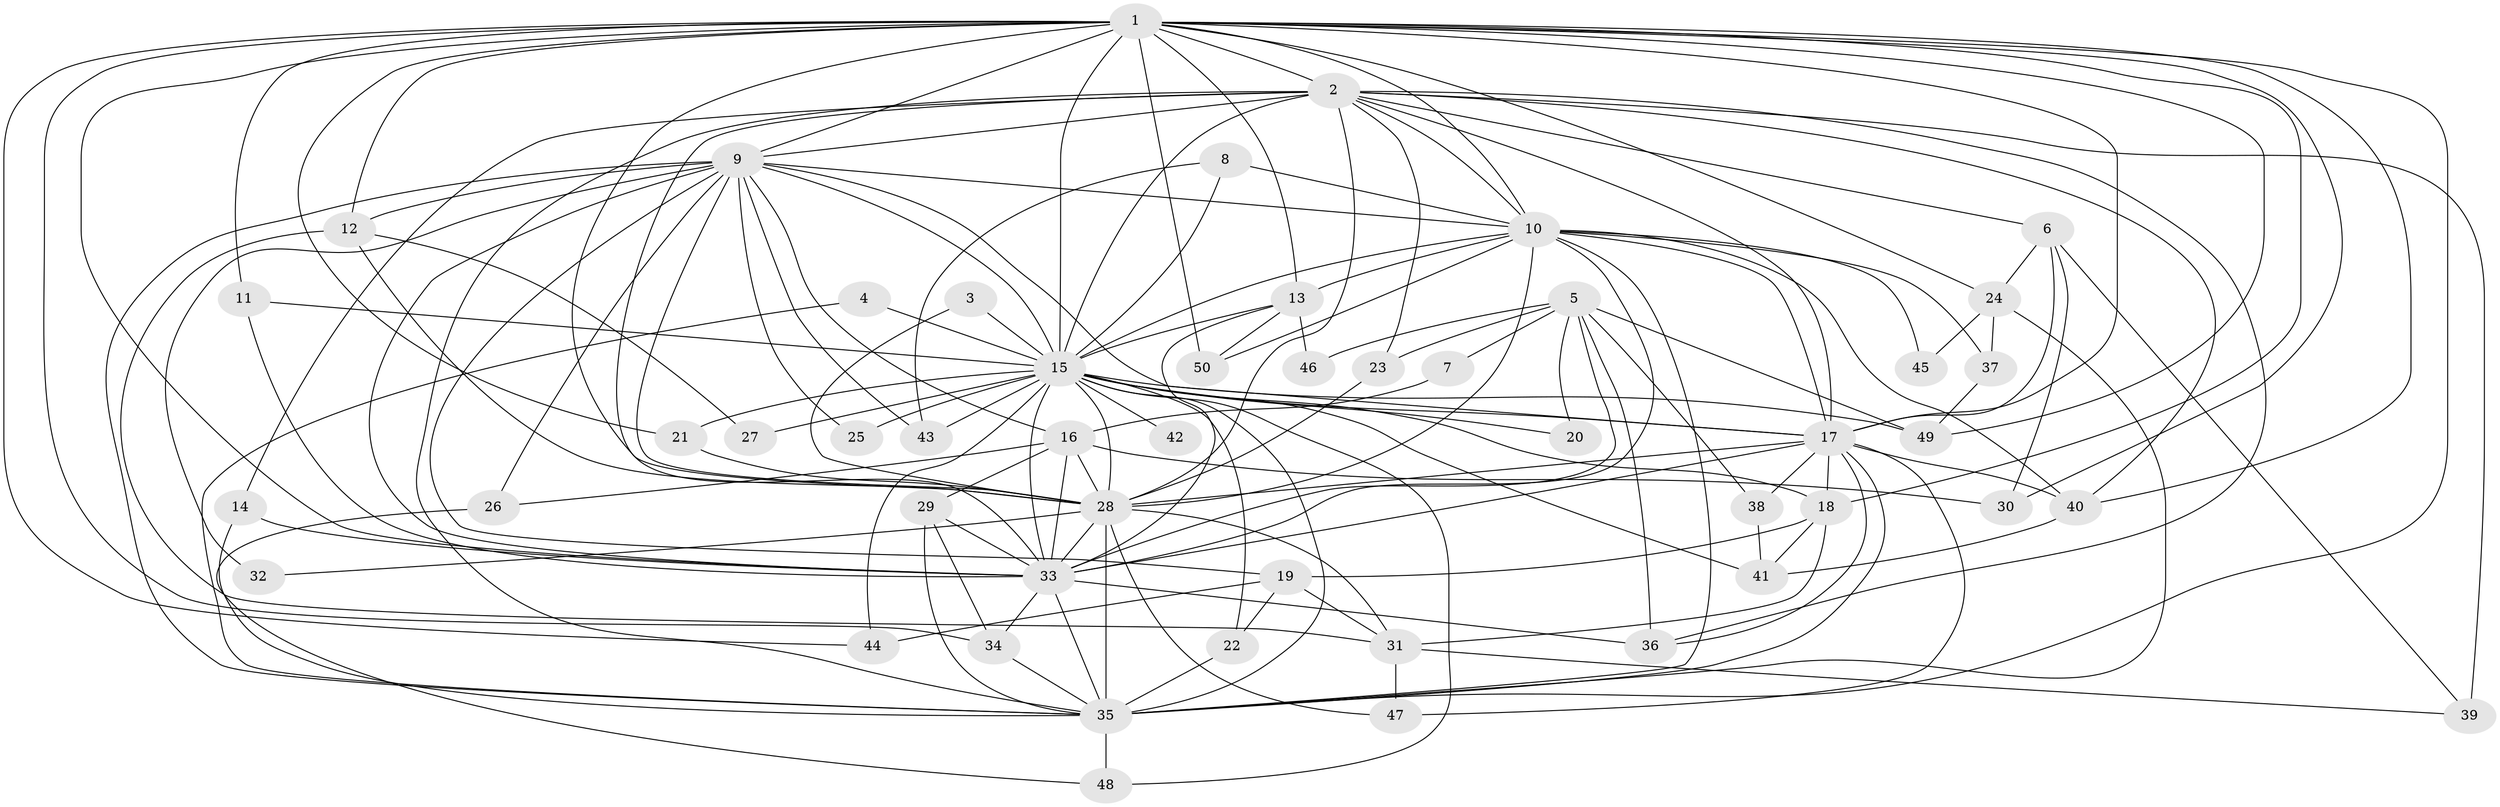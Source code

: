 // original degree distribution, {19: 0.030303030303030304, 30: 0.010101010101010102, 18: 0.020202020202020204, 21: 0.010101010101010102, 17: 0.010101010101010102, 20: 0.010101010101010102, 16: 0.010101010101010102, 5: 0.06060606060606061, 3: 0.1919191919191919, 2: 0.5353535353535354, 4: 0.0707070707070707, 9: 0.010101010101010102, 7: 0.010101010101010102, 6: 0.020202020202020204}
// Generated by graph-tools (version 1.1) at 2025/01/03/09/25 03:01:29]
// undirected, 50 vertices, 147 edges
graph export_dot {
graph [start="1"]
  node [color=gray90,style=filled];
  1;
  2;
  3;
  4;
  5;
  6;
  7;
  8;
  9;
  10;
  11;
  12;
  13;
  14;
  15;
  16;
  17;
  18;
  19;
  20;
  21;
  22;
  23;
  24;
  25;
  26;
  27;
  28;
  29;
  30;
  31;
  32;
  33;
  34;
  35;
  36;
  37;
  38;
  39;
  40;
  41;
  42;
  43;
  44;
  45;
  46;
  47;
  48;
  49;
  50;
  1 -- 2 [weight=2.0];
  1 -- 9 [weight=2.0];
  1 -- 10 [weight=3.0];
  1 -- 11 [weight=1.0];
  1 -- 12 [weight=2.0];
  1 -- 13 [weight=1.0];
  1 -- 15 [weight=3.0];
  1 -- 17 [weight=2.0];
  1 -- 18 [weight=1.0];
  1 -- 21 [weight=1.0];
  1 -- 24 [weight=1.0];
  1 -- 28 [weight=3.0];
  1 -- 30 [weight=1.0];
  1 -- 33 [weight=2.0];
  1 -- 34 [weight=1.0];
  1 -- 35 [weight=3.0];
  1 -- 40 [weight=1.0];
  1 -- 44 [weight=1.0];
  1 -- 49 [weight=1.0];
  1 -- 50 [weight=1.0];
  2 -- 6 [weight=1.0];
  2 -- 9 [weight=2.0];
  2 -- 10 [weight=1.0];
  2 -- 14 [weight=1.0];
  2 -- 15 [weight=1.0];
  2 -- 17 [weight=1.0];
  2 -- 23 [weight=1.0];
  2 -- 28 [weight=1.0];
  2 -- 33 [weight=2.0];
  2 -- 35 [weight=1.0];
  2 -- 36 [weight=1.0];
  2 -- 39 [weight=1.0];
  2 -- 40 [weight=1.0];
  3 -- 15 [weight=1.0];
  3 -- 28 [weight=1.0];
  4 -- 15 [weight=1.0];
  4 -- 35 [weight=1.0];
  5 -- 7 [weight=1.0];
  5 -- 20 [weight=1.0];
  5 -- 23 [weight=1.0];
  5 -- 33 [weight=2.0];
  5 -- 36 [weight=1.0];
  5 -- 38 [weight=1.0];
  5 -- 46 [weight=1.0];
  5 -- 49 [weight=1.0];
  6 -- 17 [weight=1.0];
  6 -- 24 [weight=1.0];
  6 -- 30 [weight=1.0];
  6 -- 39 [weight=1.0];
  7 -- 16 [weight=1.0];
  8 -- 10 [weight=1.0];
  8 -- 15 [weight=1.0];
  8 -- 43 [weight=1.0];
  9 -- 10 [weight=1.0];
  9 -- 12 [weight=1.0];
  9 -- 15 [weight=1.0];
  9 -- 16 [weight=1.0];
  9 -- 17 [weight=1.0];
  9 -- 19 [weight=1.0];
  9 -- 25 [weight=1.0];
  9 -- 26 [weight=1.0];
  9 -- 28 [weight=3.0];
  9 -- 32 [weight=1.0];
  9 -- 33 [weight=1.0];
  9 -- 35 [weight=1.0];
  9 -- 43 [weight=1.0];
  10 -- 13 [weight=1.0];
  10 -- 15 [weight=2.0];
  10 -- 17 [weight=2.0];
  10 -- 28 [weight=2.0];
  10 -- 33 [weight=1.0];
  10 -- 35 [weight=1.0];
  10 -- 37 [weight=1.0];
  10 -- 40 [weight=1.0];
  10 -- 45 [weight=1.0];
  10 -- 50 [weight=1.0];
  11 -- 15 [weight=1.0];
  11 -- 33 [weight=1.0];
  12 -- 27 [weight=1.0];
  12 -- 28 [weight=1.0];
  12 -- 31 [weight=1.0];
  13 -- 15 [weight=1.0];
  13 -- 33 [weight=1.0];
  13 -- 46 [weight=1.0];
  13 -- 50 [weight=1.0];
  14 -- 33 [weight=1.0];
  14 -- 35 [weight=1.0];
  15 -- 17 [weight=2.0];
  15 -- 18 [weight=1.0];
  15 -- 20 [weight=1.0];
  15 -- 21 [weight=1.0];
  15 -- 22 [weight=1.0];
  15 -- 25 [weight=1.0];
  15 -- 27 [weight=1.0];
  15 -- 28 [weight=1.0];
  15 -- 33 [weight=1.0];
  15 -- 35 [weight=1.0];
  15 -- 41 [weight=1.0];
  15 -- 42 [weight=1.0];
  15 -- 43 [weight=1.0];
  15 -- 44 [weight=1.0];
  15 -- 48 [weight=1.0];
  15 -- 49 [weight=1.0];
  16 -- 26 [weight=1.0];
  16 -- 28 [weight=1.0];
  16 -- 29 [weight=1.0];
  16 -- 30 [weight=1.0];
  16 -- 33 [weight=1.0];
  17 -- 18 [weight=1.0];
  17 -- 28 [weight=1.0];
  17 -- 33 [weight=1.0];
  17 -- 35 [weight=1.0];
  17 -- 36 [weight=1.0];
  17 -- 38 [weight=1.0];
  17 -- 40 [weight=2.0];
  17 -- 47 [weight=1.0];
  18 -- 19 [weight=1.0];
  18 -- 31 [weight=1.0];
  18 -- 41 [weight=1.0];
  19 -- 22 [weight=1.0];
  19 -- 31 [weight=1.0];
  19 -- 44 [weight=1.0];
  21 -- 28 [weight=1.0];
  22 -- 35 [weight=1.0];
  23 -- 28 [weight=1.0];
  24 -- 35 [weight=1.0];
  24 -- 37 [weight=1.0];
  24 -- 45 [weight=1.0];
  26 -- 48 [weight=1.0];
  28 -- 31 [weight=1.0];
  28 -- 32 [weight=1.0];
  28 -- 33 [weight=1.0];
  28 -- 35 [weight=1.0];
  28 -- 47 [weight=1.0];
  29 -- 33 [weight=1.0];
  29 -- 34 [weight=1.0];
  29 -- 35 [weight=1.0];
  31 -- 39 [weight=1.0];
  31 -- 47 [weight=1.0];
  33 -- 34 [weight=1.0];
  33 -- 35 [weight=2.0];
  33 -- 36 [weight=1.0];
  34 -- 35 [weight=1.0];
  35 -- 48 [weight=2.0];
  37 -- 49 [weight=1.0];
  38 -- 41 [weight=1.0];
  40 -- 41 [weight=1.0];
}
